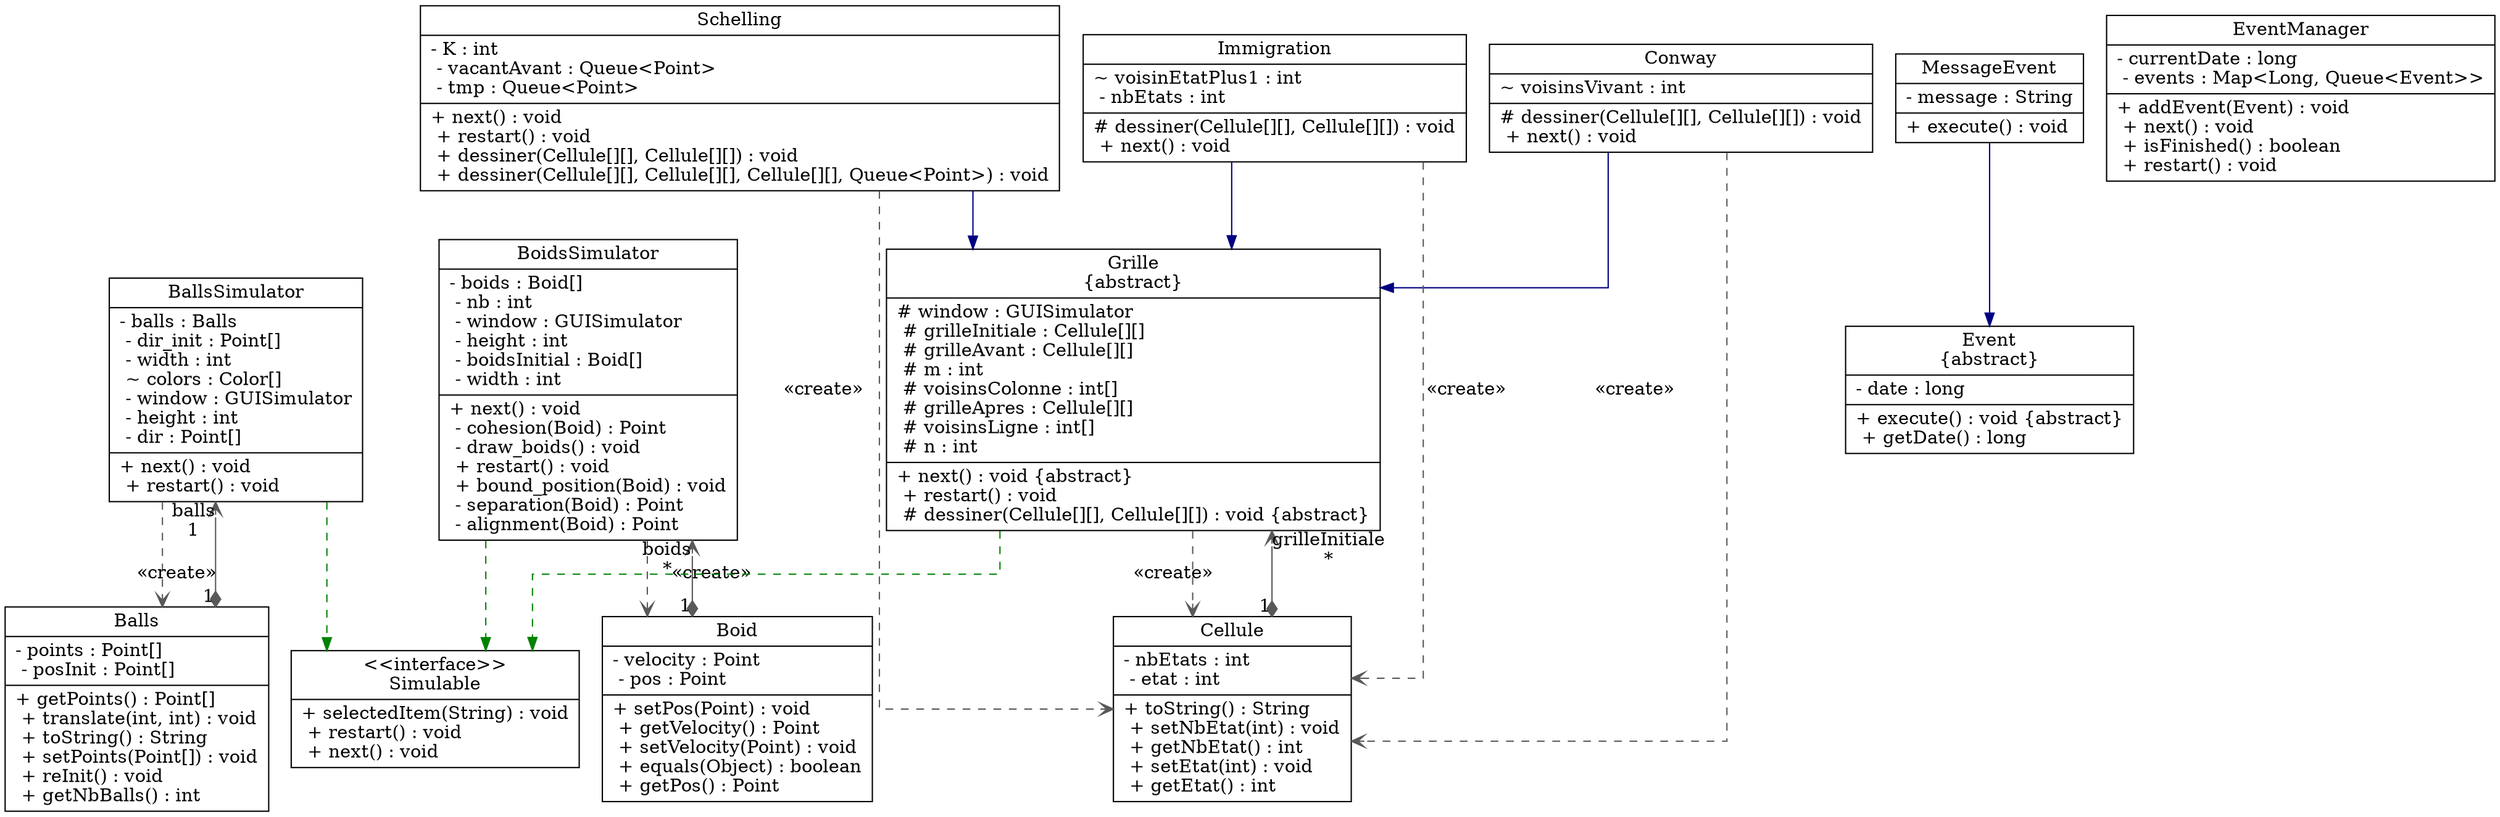 digraph "soo-systemes-multiagents" {

splines  = ortho;
fontname = "Inconsolata";

node [colorscheme = ylgnbu4];
edge [colorscheme = dark28, dir = both];

Balls          [shape = record, label = "{ Balls | - points : Point[]\l - posInit : Point[]\l|+ getPoints() : Point[]\l + translate(int, int) : void\l + toString() : String\l + setPoints(Point[]) : void\l + reInit() : void\l + getNbBalls() : int\l }"];
BallsSimulator [shape = record, label = "{ BallsSimulator | - balls : Balls\l - dir_init : Point[]\l - width : int\l ~ colors : Color[]\l - window : GUISimulator\l - height : int\l - dir : Point[]\l|+ next() : void\l + restart() : void\l }"];
Boid           [shape = record, label = "{ Boid | - velocity : Point\l - pos : Point\l|+ setPos(Point) : void\l + getVelocity() : Point\l + setVelocity(Point) : void\l + equals(Object) : boolean\l + getPos() : Point\l }"];
BoidsSimulator [shape = record, label = "{ BoidsSimulator | - boids : Boid[]\l - nb : int\l - window : GUISimulator\l - height : int\l - boidsInitial : Boid[]\l - width : int\l|+ next() : void\l - cohesion(Boid) : Point\l - draw_boids() : void\l + restart() : void\l + bound_position(Boid) : void\l - separation(Boid) : Point\l - alignment(Boid) : Point\l }"];
Cellule        [shape = record, label = "{ Cellule | - nbEtats : int\l - etat : int\l|+ toString() : String\l + setNbEtat(int) : void\l + getNbEtat() : int\l + setEtat(int) : void\l + getEtat() : int\l }"];
Conway         [shape = record, label = "{ Conway | ~ voisinsVivant : int\l|# dessiner(Cellule[][], Cellule[][]) : void\l + next() : void\l }"];
Event          [shape = record, label = "{ Event\n\{abstract\} | - date : long\l|+ execute() : void \{abstract\}\l + getDate() : long\l }"];
EventManager   [shape = record, label = "{ EventManager | - currentDate : long\l - events : Map\<Long, Queue\<Event\>\>\l|+ addEvent(Event) : void\l + next() : void\l + isFinished() : boolean\l + restart() : void\l }"];
Grille         [shape = record, label = "{ Grille\n\{abstract\} | # window : GUISimulator\l # grilleInitiale : Cellule[][]\l # grilleAvant : Cellule[][]\l # m : int\l # voisinsColonne : int[]\l # grilleApres : Cellule[][]\l # voisinsLigne : int[]\l # n : int\l|+ next() : void \{abstract\}\l + restart() : void\l # dessiner(Cellule[][], Cellule[][]) : void \{abstract\}\l }"];
Immigration    [shape = record, label = "{ Immigration | ~ voisinEtatPlus1 : int\l - nbEtats : int\l|# dessiner(Cellule[][], Cellule[][]) : void\l + next() : void\l }"];
MessageEvent   [shape = record, label = "{ MessageEvent | - message : String\l|+ execute() : void\l }"];
Schelling      [shape = record, label = "{ Schelling | - K : int\l - vacantAvant : Queue\<Point\>\l - tmp : Queue\<Point\>\l|+ next() : void\l + restart() : void\l + dessiner(Cellule[][], Cellule[][]) : void\l + dessiner(Cellule[][], Cellule[][], Cellule[][], Queue\<Point\>) : void\l }"];
Simulable      [shape = record, label = "{ \<\<interface\>\>\nSimulable | + selectedItem(String) : void\l + restart() : void\l + next() : void\l }"];

BallsSimulator -> Balls          [color = "#595959", style = dashed, arrowtail = none    , arrowhead = vee     , taillabel = "", label = "«create»", headlabel = ""];
BallsSimulator -> Balls          [color = "#595959", style = solid , arrowtail = diamond , arrowhead = vee     , taillabel = "1", label = "", headlabel = "balls\n1"];
BallsSimulator -> Simulable      [color = "#008200", style = dashed, arrowtail = none    , arrowhead = normal  , taillabel = "", label = "", headlabel = ""];
BoidsSimulator -> Boid           [color = "#595959", style = dashed, arrowtail = none    , arrowhead = vee     , taillabel = "", label = "«create»", headlabel = ""];
BoidsSimulator -> Boid           [color = "#595959", style = solid , arrowtail = diamond , arrowhead = vee     , taillabel = "1", label = "", headlabel = "boids\n*"];
BoidsSimulator -> Simulable      [color = "#008200", style = dashed, arrowtail = none    , arrowhead = normal  , taillabel = "", label = "", headlabel = ""];
Conway         -> Cellule        [color = "#595959", style = dashed, arrowtail = none    , arrowhead = vee     , taillabel = "", label = "«create»", headlabel = ""];
Conway         -> Grille         [color = "#000082", style = solid , arrowtail = none    , arrowhead = normal  , taillabel = "", label = "", headlabel = ""];
Grille         -> Cellule        [color = "#595959", style = dashed, arrowtail = none    , arrowhead = vee     , taillabel = "", label = "«create»", headlabel = ""];
Grille         -> Cellule        [color = "#595959", style = solid , arrowtail = diamond , arrowhead = vee     , taillabel = "1", label = "", headlabel = "grilleInitiale\n*"];
Grille         -> Simulable      [color = "#008200", style = dashed, arrowtail = none    , arrowhead = normal  , taillabel = "", label = "", headlabel = ""];
Immigration    -> Cellule        [color = "#595959", style = dashed, arrowtail = none    , arrowhead = vee     , taillabel = "", label = "«create»", headlabel = ""];
Immigration    -> Grille         [color = "#000082", style = solid , arrowtail = none    , arrowhead = normal  , taillabel = "", label = "", headlabel = ""];
MessageEvent   -> Event          [color = "#000082", style = solid , arrowtail = none    , arrowhead = normal  , taillabel = "", label = "", headlabel = ""];
Schelling      -> Cellule        [color = "#595959", style = dashed, arrowtail = none    , arrowhead = vee     , taillabel = "", label = "«create»", headlabel = ""];
Schelling      -> Grille         [color = "#000082", style = solid , arrowtail = none    , arrowhead = normal  , taillabel = "", label = "", headlabel = ""];

}
